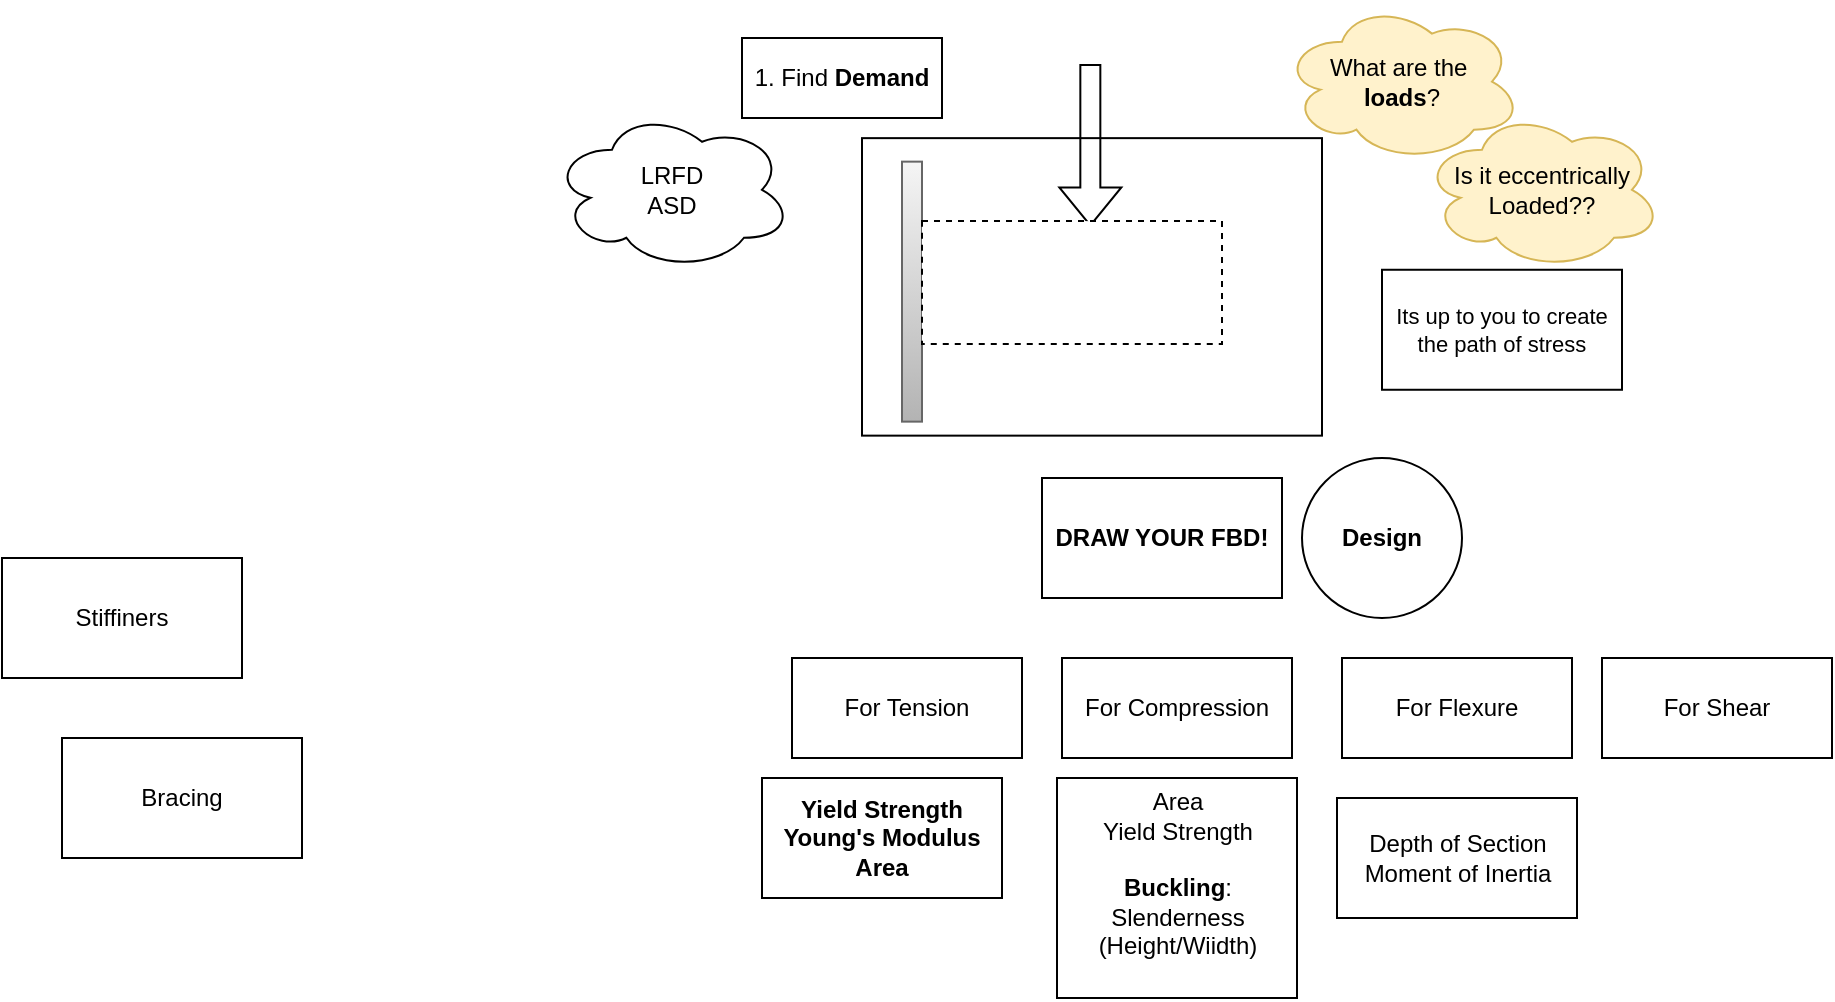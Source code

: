 <mxfile version="26.0.16">
  <diagram name="Page-1" id="vwUtHEv3MW-ciVxSL8i4">
    <mxGraphModel dx="1843" dy="590" grid="1" gridSize="10" guides="1" tooltips="1" connect="1" arrows="1" fold="1" page="1" pageScale="1" pageWidth="850" pageHeight="1100" math="0" shadow="0">
      <root>
        <mxCell id="0" />
        <mxCell id="1" parent="0" />
        <mxCell id="touZf_Zq_0qJpdEKHuLS-1" value="Design" style="ellipse;whiteSpace=wrap;html=1;aspect=fixed;fontStyle=1" vertex="1" parent="1">
          <mxGeometry x="280" y="440" width="80" height="80" as="geometry" />
        </mxCell>
        <mxCell id="touZf_Zq_0qJpdEKHuLS-2" value="What are the&amp;nbsp;&lt;div&gt;&lt;b&gt;loads&lt;/b&gt;?&lt;/div&gt;" style="ellipse;shape=cloud;whiteSpace=wrap;html=1;fillColor=#fff2cc;strokeColor=#d6b656;" vertex="1" parent="1">
          <mxGeometry x="270" y="211.82" width="120" height="80" as="geometry" />
        </mxCell>
        <mxCell id="touZf_Zq_0qJpdEKHuLS-3" value="" style="whiteSpace=wrap;html=1;fontFamily=Helvetica;fontSize=11;fontColor=default;labelBackgroundColor=default;" vertex="1" parent="1">
          <mxGeometry x="60" y="280.07" width="230" height="148.75" as="geometry" />
        </mxCell>
        <mxCell id="touZf_Zq_0qJpdEKHuLS-4" value="" style="rounded=0;whiteSpace=wrap;html=1;fontFamily=Helvetica;fontSize=11;labelBackgroundColor=default;fillColor=#f5f5f5;gradientColor=#b3b3b3;strokeColor=#666666;" vertex="1" parent="1">
          <mxGeometry x="80" y="291.82" width="10" height="130" as="geometry" />
        </mxCell>
        <mxCell id="touZf_Zq_0qJpdEKHuLS-5" value="" style="shape=flexArrow;endArrow=classic;html=1;rounded=0;strokeColor=default;align=center;verticalAlign=middle;fontFamily=Helvetica;fontSize=11;fontColor=default;labelBackgroundColor=default;" edge="1" parent="1">
          <mxGeometry width="50" height="50" relative="1" as="geometry">
            <mxPoint x="174.17" y="242.94" as="sourcePoint" />
            <mxPoint x="174.17" y="324.19" as="targetPoint" />
          </mxGeometry>
        </mxCell>
        <mxCell id="touZf_Zq_0qJpdEKHuLS-6" value="" style="rounded=0;whiteSpace=wrap;html=1;fontFamily=Helvetica;fontSize=11;fontColor=default;labelBackgroundColor=default;dashed=1;" vertex="1" parent="1">
          <mxGeometry x="90" y="321.56" width="150" height="61.38" as="geometry" />
        </mxCell>
        <mxCell id="touZf_Zq_0qJpdEKHuLS-7" value="Its up to you to create the path of stress" style="whiteSpace=wrap;html=1;fontFamily=Helvetica;fontSize=11;fontColor=default;labelBackgroundColor=default;" vertex="1" parent="1">
          <mxGeometry x="320" y="345.88" width="120" height="60" as="geometry" />
        </mxCell>
        <mxCell id="touZf_Zq_0qJpdEKHuLS-8" value="Is it eccentrically Loaded??" style="ellipse;shape=cloud;whiteSpace=wrap;html=1;fillColor=#fff2cc;strokeColor=#d6b656;" vertex="1" parent="1">
          <mxGeometry x="340" y="265.88" width="120" height="80" as="geometry" />
        </mxCell>
        <mxCell id="touZf_Zq_0qJpdEKHuLS-9" value="For Tension" style="rounded=0;whiteSpace=wrap;html=1;" vertex="1" parent="1">
          <mxGeometry x="25" y="540" width="115" height="50" as="geometry" />
        </mxCell>
        <mxCell id="touZf_Zq_0qJpdEKHuLS-10" value="For Compression" style="rounded=0;whiteSpace=wrap;html=1;" vertex="1" parent="1">
          <mxGeometry x="160" y="540" width="115" height="50" as="geometry" />
        </mxCell>
        <mxCell id="touZf_Zq_0qJpdEKHuLS-11" value="For Flexure" style="rounded=0;whiteSpace=wrap;html=1;" vertex="1" parent="1">
          <mxGeometry x="300" y="540" width="115" height="50" as="geometry" />
        </mxCell>
        <mxCell id="touZf_Zq_0qJpdEKHuLS-12" value="For Shear" style="rounded=0;whiteSpace=wrap;html=1;" vertex="1" parent="1">
          <mxGeometry x="430" y="540" width="115" height="50" as="geometry" />
        </mxCell>
        <mxCell id="touZf_Zq_0qJpdEKHuLS-13" value="&lt;b&gt;Yield Strength&lt;/b&gt;&lt;div&gt;&lt;b&gt;Young&#39;s Modulus&lt;/b&gt;&lt;/div&gt;&lt;div&gt;&lt;b&gt;Area&lt;/b&gt;&lt;/div&gt;" style="whiteSpace=wrap;html=1;" vertex="1" parent="1">
          <mxGeometry x="10" y="600" width="120" height="60" as="geometry" />
        </mxCell>
        <mxCell id="touZf_Zq_0qJpdEKHuLS-14" value="Area&lt;div&gt;Yield Strength&lt;div&gt;&lt;br&gt;&lt;/div&gt;&lt;div&gt;&lt;b&gt;Buckling&lt;/b&gt;:&lt;/div&gt;&lt;div&gt;Slenderness (Height/Wiidth)&lt;/div&gt;&lt;div&gt;&lt;br&gt;&lt;/div&gt;&lt;/div&gt;" style="whiteSpace=wrap;html=1;" vertex="1" parent="1">
          <mxGeometry x="157.5" y="600" width="120" height="110" as="geometry" />
        </mxCell>
        <mxCell id="touZf_Zq_0qJpdEKHuLS-15" value="&lt;b&gt;DRAW YOUR FBD!&lt;/b&gt;" style="whiteSpace=wrap;html=1;" vertex="1" parent="1">
          <mxGeometry x="150" y="450" width="120" height="60" as="geometry" />
        </mxCell>
        <mxCell id="touZf_Zq_0qJpdEKHuLS-16" value="1. Find &lt;b&gt;Demand&lt;/b&gt;" style="whiteSpace=wrap;html=1;" vertex="1" parent="1">
          <mxGeometry y="230" width="100" height="40" as="geometry" />
        </mxCell>
        <mxCell id="touZf_Zq_0qJpdEKHuLS-17" value="LRFD&lt;div&gt;ASD&lt;/div&gt;" style="ellipse;shape=cloud;whiteSpace=wrap;html=1;" vertex="1" parent="1">
          <mxGeometry x="-95" y="265.88" width="120" height="80" as="geometry" />
        </mxCell>
        <mxCell id="touZf_Zq_0qJpdEKHuLS-18" value="Stiffiners" style="whiteSpace=wrap;html=1;" vertex="1" parent="1">
          <mxGeometry x="-370" y="490" width="120" height="60" as="geometry" />
        </mxCell>
        <mxCell id="touZf_Zq_0qJpdEKHuLS-19" value="Bracing" style="whiteSpace=wrap;html=1;" vertex="1" parent="1">
          <mxGeometry x="-340" y="580" width="120" height="60" as="geometry" />
        </mxCell>
        <mxCell id="touZf_Zq_0qJpdEKHuLS-20" value="Depth of Section&lt;div&gt;Moment of Inertia&lt;/div&gt;" style="whiteSpace=wrap;html=1;" vertex="1" parent="1">
          <mxGeometry x="297.5" y="610" width="120" height="60" as="geometry" />
        </mxCell>
      </root>
    </mxGraphModel>
  </diagram>
</mxfile>
